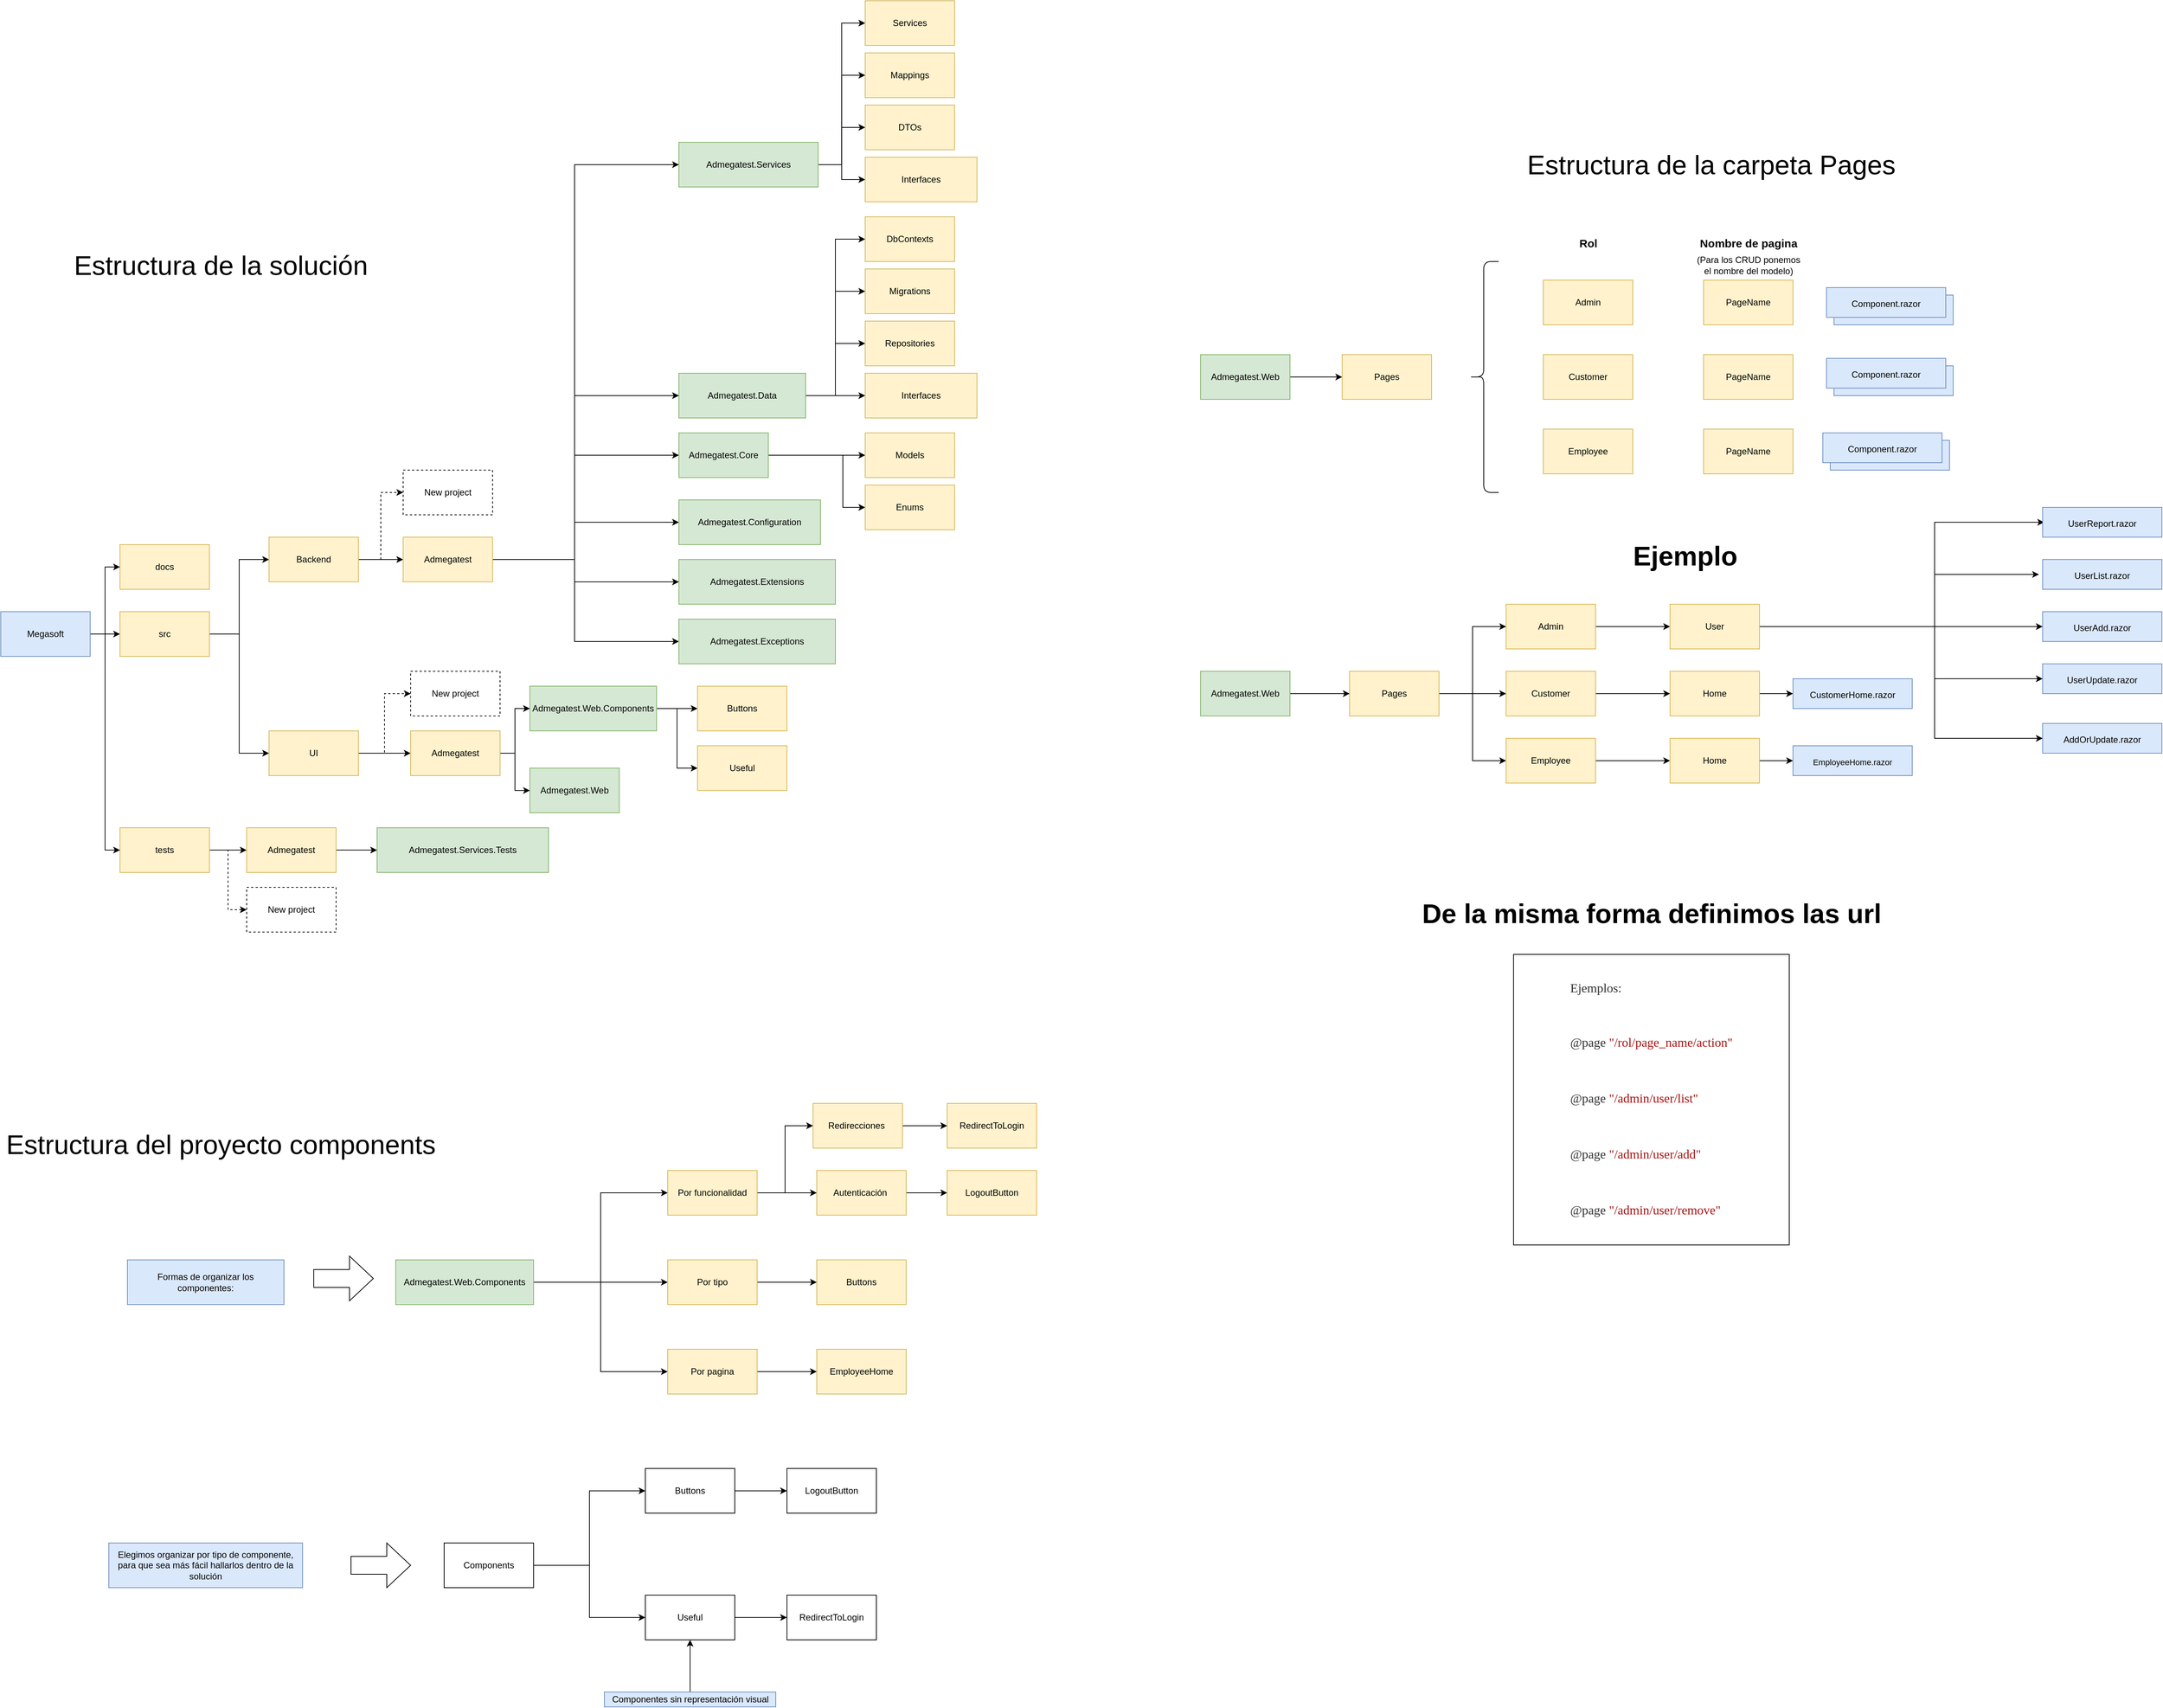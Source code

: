 <mxfile version="16.1.2" type="device"><diagram id="PDCmfziCpAZ-koUjeLh8" name="Page-1"><mxGraphModel dx="1422" dy="-935" grid="1" gridSize="10" guides="1" tooltips="1" connect="1" arrows="1" fold="1" page="1" pageScale="1" pageWidth="1600" pageHeight="900" math="0" shadow="0"><root><mxCell id="0"/><mxCell id="1" parent="0"/><mxCell id="GVsbk1AVh363MtO-elIE-6" value="" style="whiteSpace=wrap;html=1;fontSize=15;fillColor=#dae8fc;strokeColor=#6c8ebf;" vertex="1" parent="1"><mxGeometry x="3530" y="3075" width="160" height="40" as="geometry"/></mxCell><mxCell id="swfH_vW_m71U7Ki1Hbsm-206" style="edgeStyle=orthogonalEdgeStyle;rounded=0;orthogonalLoop=1;jettySize=auto;html=1;" parent="1" source="swfH_vW_m71U7Ki1Hbsm-158" target="swfH_vW_m71U7Ki1Hbsm-205" edge="1"><mxGeometry relative="1" as="geometry"/></mxCell><mxCell id="swfH_vW_m71U7Ki1Hbsm-219" style="edgeStyle=orthogonalEdgeStyle;rounded=0;orthogonalLoop=1;jettySize=auto;html=1;entryX=0;entryY=0.5;entryDx=0;entryDy=0;dashed=1;" parent="1" source="swfH_vW_m71U7Ki1Hbsm-158" target="swfH_vW_m71U7Ki1Hbsm-216" edge="1"><mxGeometry relative="1" as="geometry"/></mxCell><mxCell id="swfH_vW_m71U7Ki1Hbsm-158" value="UI" style="whiteSpace=wrap;html=1;fillColor=#fff2cc;strokeColor=#d6b656;" parent="1" vertex="1"><mxGeometry x="1430" y="3660" width="120" height="60" as="geometry"/></mxCell><mxCell id="swfH_vW_m71U7Ki1Hbsm-159" value="Admegatest.Extensions" style="whiteSpace=wrap;html=1;fillColor=#d5e8d4;strokeColor=#82b366;" parent="1" vertex="1"><mxGeometry x="1980" y="3430" width="210" height="60" as="geometry"/></mxCell><mxCell id="swfH_vW_m71U7Ki1Hbsm-210" style="edgeStyle=orthogonalEdgeStyle;rounded=0;orthogonalLoop=1;jettySize=auto;html=1;entryX=0;entryY=0.5;entryDx=0;entryDy=0;" parent="1" source="swfH_vW_m71U7Ki1Hbsm-161" target="swfH_vW_m71U7Ki1Hbsm-209" edge="1"><mxGeometry relative="1" as="geometry"/></mxCell><mxCell id="swfH_vW_m71U7Ki1Hbsm-220" style="edgeStyle=orthogonalEdgeStyle;rounded=0;orthogonalLoop=1;jettySize=auto;html=1;entryX=0;entryY=0.5;entryDx=0;entryDy=0;dashed=1;" parent="1" source="swfH_vW_m71U7Ki1Hbsm-161" target="swfH_vW_m71U7Ki1Hbsm-217" edge="1"><mxGeometry relative="1" as="geometry"/></mxCell><mxCell id="swfH_vW_m71U7Ki1Hbsm-161" value="tests" style="whiteSpace=wrap;html=1;fillColor=#fff2cc;strokeColor=#d6b656;" parent="1" vertex="1"><mxGeometry x="1230" y="3790" width="120" height="60" as="geometry"/></mxCell><mxCell id="swfH_vW_m71U7Ki1Hbsm-162" value="docs" style="whiteSpace=wrap;html=1;fillColor=#fff2cc;strokeColor=#d6b656;" parent="1" vertex="1"><mxGeometry x="1230" y="3410" width="120" height="60" as="geometry"/></mxCell><mxCell id="swfH_vW_m71U7Ki1Hbsm-163" style="edgeStyle=orthogonalEdgeStyle;rounded=0;orthogonalLoop=1;jettySize=auto;html=1;entryX=0;entryY=0.5;entryDx=0;entryDy=0;" parent="1" source="swfH_vW_m71U7Ki1Hbsm-165" target="swfH_vW_m71U7Ki1Hbsm-193" edge="1"><mxGeometry relative="1" as="geometry"/></mxCell><mxCell id="swfH_vW_m71U7Ki1Hbsm-164" style="edgeStyle=orthogonalEdgeStyle;rounded=0;orthogonalLoop=1;jettySize=auto;html=1;entryX=0;entryY=0.5;entryDx=0;entryDy=0;" parent="1" source="swfH_vW_m71U7Ki1Hbsm-165" target="swfH_vW_m71U7Ki1Hbsm-194" edge="1"><mxGeometry relative="1" as="geometry"><Array as="points"><mxPoint x="2200" y="3290"/><mxPoint x="2200" y="3360"/></Array></mxGeometry></mxCell><mxCell id="swfH_vW_m71U7Ki1Hbsm-165" value="Admegatest.Core" style="whiteSpace=wrap;html=1;fillColor=#d5e8d4;strokeColor=#82b366;" parent="1" vertex="1"><mxGeometry x="1980" y="3260" width="120" height="60" as="geometry"/></mxCell><mxCell id="swfH_vW_m71U7Ki1Hbsm-166" value="Admegatest.Services.Tests" style="whiteSpace=wrap;html=1;fillColor=#d5e8d4;strokeColor=#82b366;" parent="1" vertex="1"><mxGeometry x="1575" y="3790" width="230" height="60" as="geometry"/></mxCell><mxCell id="swfH_vW_m71U7Ki1Hbsm-167" value="Admegatest.Web" style="whiteSpace=wrap;html=1;labelBackgroundColor=none;fillColor=#d5e8d4;strokeColor=#82b366;" parent="1" vertex="1"><mxGeometry x="1780.0" y="3710" width="120" height="60" as="geometry"/></mxCell><mxCell id="swfH_vW_m71U7Ki1Hbsm-168" style="edgeStyle=orthogonalEdgeStyle;rounded=0;orthogonalLoop=1;jettySize=auto;html=1;entryX=0;entryY=0.5;entryDx=0;entryDy=0;" parent="1" source="swfH_vW_m71U7Ki1Hbsm-172" target="swfH_vW_m71U7Ki1Hbsm-174" edge="1"><mxGeometry relative="1" as="geometry"/></mxCell><mxCell id="swfH_vW_m71U7Ki1Hbsm-169" style="edgeStyle=orthogonalEdgeStyle;rounded=0;orthogonalLoop=1;jettySize=auto;html=1;entryX=0;entryY=0.5;entryDx=0;entryDy=0;" parent="1" source="swfH_vW_m71U7Ki1Hbsm-172" target="swfH_vW_m71U7Ki1Hbsm-191" edge="1"><mxGeometry relative="1" as="geometry"/></mxCell><mxCell id="swfH_vW_m71U7Ki1Hbsm-170" style="edgeStyle=orthogonalEdgeStyle;rounded=0;orthogonalLoop=1;jettySize=auto;html=1;entryX=0;entryY=0.5;entryDx=0;entryDy=0;" parent="1" source="swfH_vW_m71U7Ki1Hbsm-172" target="swfH_vW_m71U7Ki1Hbsm-192" edge="1"><mxGeometry relative="1" as="geometry"/></mxCell><mxCell id="swfH_vW_m71U7Ki1Hbsm-171" style="edgeStyle=orthogonalEdgeStyle;rounded=0;orthogonalLoop=1;jettySize=auto;html=1;entryX=0;entryY=0.5;entryDx=0;entryDy=0;" parent="1" source="swfH_vW_m71U7Ki1Hbsm-172" target="swfH_vW_m71U7Ki1Hbsm-173" edge="1"><mxGeometry relative="1" as="geometry"/></mxCell><mxCell id="swfH_vW_m71U7Ki1Hbsm-172" value="Admegatest.Services" style="whiteSpace=wrap;html=1;fillColor=#d5e8d4;strokeColor=#82b366;" parent="1" vertex="1"><mxGeometry x="1980" y="2870" width="186.87" height="60" as="geometry"/></mxCell><mxCell id="swfH_vW_m71U7Ki1Hbsm-173" value="Services" style="whiteSpace=wrap;html=1;labelBackgroundColor=none;fillColor=#fff2cc;strokeColor=#d6b656;" parent="1" vertex="1"><mxGeometry x="2230" y="2680" width="120" height="60" as="geometry"/></mxCell><mxCell id="swfH_vW_m71U7Ki1Hbsm-174" value="Interfaces" style="whiteSpace=wrap;html=1;labelBackgroundColor=none;fillColor=#fff2cc;strokeColor=#d6b656;" parent="1" vertex="1"><mxGeometry x="2230" y="2890" width="150" height="60" as="geometry"/></mxCell><mxCell id="swfH_vW_m71U7Ki1Hbsm-175" style="edgeStyle=orthogonalEdgeStyle;rounded=0;orthogonalLoop=1;jettySize=auto;html=1;entryX=0;entryY=0.5;entryDx=0;entryDy=0;" parent="1" source="swfH_vW_m71U7Ki1Hbsm-179" target="swfH_vW_m71U7Ki1Hbsm-189" edge="1"><mxGeometry relative="1" as="geometry"/></mxCell><mxCell id="swfH_vW_m71U7Ki1Hbsm-176" style="edgeStyle=orthogonalEdgeStyle;rounded=0;orthogonalLoop=1;jettySize=auto;html=1;exitX=1;exitY=0.5;exitDx=0;exitDy=0;" parent="1" source="swfH_vW_m71U7Ki1Hbsm-179" target="swfH_vW_m71U7Ki1Hbsm-181" edge="1"><mxGeometry relative="1" as="geometry"/></mxCell><mxCell id="swfH_vW_m71U7Ki1Hbsm-177" style="edgeStyle=orthogonalEdgeStyle;rounded=0;orthogonalLoop=1;jettySize=auto;html=1;entryX=0;entryY=0.5;entryDx=0;entryDy=0;" parent="1" source="swfH_vW_m71U7Ki1Hbsm-179" target="swfH_vW_m71U7Ki1Hbsm-180" edge="1"><mxGeometry relative="1" as="geometry"><Array as="points"><mxPoint x="2190" y="3210"/><mxPoint x="2190" y="3140"/></Array></mxGeometry></mxCell><mxCell id="swfH_vW_m71U7Ki1Hbsm-178" style="edgeStyle=orthogonalEdgeStyle;rounded=0;orthogonalLoop=1;jettySize=auto;html=1;entryX=0;entryY=0.5;entryDx=0;entryDy=0;" parent="1" source="swfH_vW_m71U7Ki1Hbsm-179" target="swfH_vW_m71U7Ki1Hbsm-190" edge="1"><mxGeometry relative="1" as="geometry"/></mxCell><mxCell id="swfH_vW_m71U7Ki1Hbsm-179" value="Admegatest.Data" style="whiteSpace=wrap;html=1;fillColor=#d5e8d4;strokeColor=#82b366;" parent="1" vertex="1"><mxGeometry x="1980" y="3180" width="170" height="60" as="geometry"/></mxCell><mxCell id="swfH_vW_m71U7Ki1Hbsm-180" value="Repositories" style="whiteSpace=wrap;html=1;labelBackgroundColor=none;fillColor=#fff2cc;strokeColor=#d6b656;" parent="1" vertex="1"><mxGeometry x="2230" y="3110" width="120" height="60" as="geometry"/></mxCell><mxCell id="swfH_vW_m71U7Ki1Hbsm-181" value="Interfaces" style="whiteSpace=wrap;html=1;labelBackgroundColor=none;fillColor=#fff2cc;strokeColor=#d6b656;" parent="1" vertex="1"><mxGeometry x="2230" y="3180" width="150" height="60" as="geometry"/></mxCell><mxCell id="swfH_vW_m71U7Ki1Hbsm-182" style="edgeStyle=orthogonalEdgeStyle;rounded=0;orthogonalLoop=1;jettySize=auto;html=1;" parent="1" source="swfH_vW_m71U7Ki1Hbsm-185" target="swfH_vW_m71U7Ki1Hbsm-188" edge="1"><mxGeometry relative="1" as="geometry"/></mxCell><mxCell id="swfH_vW_m71U7Ki1Hbsm-183" style="edgeStyle=orthogonalEdgeStyle;rounded=0;orthogonalLoop=1;jettySize=auto;html=1;entryX=0;entryY=0.5;entryDx=0;entryDy=0;" parent="1" source="swfH_vW_m71U7Ki1Hbsm-185" target="swfH_vW_m71U7Ki1Hbsm-162" edge="1"><mxGeometry relative="1" as="geometry"/></mxCell><mxCell id="swfH_vW_m71U7Ki1Hbsm-184" style="edgeStyle=orthogonalEdgeStyle;rounded=0;orthogonalLoop=1;jettySize=auto;html=1;entryX=0;entryY=0.5;entryDx=0;entryDy=0;" parent="1" source="swfH_vW_m71U7Ki1Hbsm-185" target="swfH_vW_m71U7Ki1Hbsm-161" edge="1"><mxGeometry relative="1" as="geometry"/></mxCell><mxCell id="swfH_vW_m71U7Ki1Hbsm-185" value="Megasoft" style="whiteSpace=wrap;html=1;labelBackgroundColor=none;fillColor=#dae8fc;strokeColor=#6c8ebf;" parent="1" vertex="1"><mxGeometry x="1070" y="3500" width="120" height="60" as="geometry"/></mxCell><mxCell id="swfH_vW_m71U7Ki1Hbsm-186" style="edgeStyle=orthogonalEdgeStyle;rounded=0;orthogonalLoop=1;jettySize=auto;html=1;entryX=0;entryY=0.5;entryDx=0;entryDy=0;" parent="1" source="swfH_vW_m71U7Ki1Hbsm-188" target="swfH_vW_m71U7Ki1Hbsm-158" edge="1"><mxGeometry relative="1" as="geometry"/></mxCell><mxCell id="swfH_vW_m71U7Ki1Hbsm-187" style="edgeStyle=orthogonalEdgeStyle;rounded=0;orthogonalLoop=1;jettySize=auto;html=1;entryX=0;entryY=0.5;entryDx=0;entryDy=0;" parent="1" source="swfH_vW_m71U7Ki1Hbsm-188" target="swfH_vW_m71U7Ki1Hbsm-202" edge="1"><mxGeometry relative="1" as="geometry"/></mxCell><mxCell id="swfH_vW_m71U7Ki1Hbsm-188" value="src" style="whiteSpace=wrap;html=1;fillColor=#fff2cc;strokeColor=#d6b656;" parent="1" vertex="1"><mxGeometry x="1230" y="3500" width="120" height="60" as="geometry"/></mxCell><mxCell id="swfH_vW_m71U7Ki1Hbsm-189" value="Migrations" style="whiteSpace=wrap;html=1;fillColor=#fff2cc;strokeColor=#d6b656;" parent="1" vertex="1"><mxGeometry x="2230" y="3040" width="120" height="60" as="geometry"/></mxCell><mxCell id="swfH_vW_m71U7Ki1Hbsm-190" value="DbContexts" style="whiteSpace=wrap;html=1;fillColor=#fff2cc;strokeColor=#d6b656;" parent="1" vertex="1"><mxGeometry x="2230" y="2970" width="120" height="60" as="geometry"/></mxCell><mxCell id="swfH_vW_m71U7Ki1Hbsm-191" value="&lt;span&gt;DTOs&lt;/span&gt;" style="whiteSpace=wrap;html=1;fillColor=#fff2cc;strokeColor=#d6b656;" parent="1" vertex="1"><mxGeometry x="2230" y="2820" width="120" height="60" as="geometry"/></mxCell><mxCell id="swfH_vW_m71U7Ki1Hbsm-192" value="&lt;span&gt;Mappings&lt;/span&gt;" style="whiteSpace=wrap;html=1;fillColor=#fff2cc;strokeColor=#d6b656;" parent="1" vertex="1"><mxGeometry x="2230" y="2750" width="120" height="60" as="geometry"/></mxCell><mxCell id="swfH_vW_m71U7Ki1Hbsm-193" value="&lt;span&gt;Models&lt;/span&gt;" style="whiteSpace=wrap;html=1;fillColor=#fff2cc;strokeColor=#d6b656;" parent="1" vertex="1"><mxGeometry x="2230" y="3260" width="120" height="60" as="geometry"/></mxCell><mxCell id="swfH_vW_m71U7Ki1Hbsm-194" value="&lt;span&gt;Enums&lt;/span&gt;" style="whiteSpace=wrap;html=1;fillColor=#fff2cc;strokeColor=#d6b656;" parent="1" vertex="1"><mxGeometry x="2230" y="3330" width="120" height="60" as="geometry"/></mxCell><mxCell id="30ZU7mrTV6rlCsiJZDhu-33" style="edgeStyle=orthogonalEdgeStyle;rounded=0;orthogonalLoop=1;jettySize=auto;html=1;entryX=0;entryY=0.5;entryDx=0;entryDy=0;fontSize=36;" parent="1" source="swfH_vW_m71U7Ki1Hbsm-195" target="30ZU7mrTV6rlCsiJZDhu-32" edge="1"><mxGeometry relative="1" as="geometry"/></mxCell><mxCell id="30ZU7mrTV6rlCsiJZDhu-35" style="edgeStyle=orthogonalEdgeStyle;rounded=0;orthogonalLoop=1;jettySize=auto;html=1;entryX=0;entryY=0.5;entryDx=0;entryDy=0;fontSize=36;" parent="1" source="swfH_vW_m71U7Ki1Hbsm-195" target="30ZU7mrTV6rlCsiJZDhu-34" edge="1"><mxGeometry relative="1" as="geometry"/></mxCell><mxCell id="swfH_vW_m71U7Ki1Hbsm-195" value="Admegatest.Web.Components" style="whiteSpace=wrap;html=1;labelBackgroundColor=none;fillColor=#d5e8d4;strokeColor=#82b366;" parent="1" vertex="1"><mxGeometry x="1780" y="3600" width="170" height="60" as="geometry"/></mxCell><mxCell id="swfH_vW_m71U7Ki1Hbsm-196" style="edgeStyle=orthogonalEdgeStyle;rounded=0;orthogonalLoop=1;jettySize=auto;html=1;entryX=0;entryY=0.5;entryDx=0;entryDy=0;" parent="1" target="swfH_vW_m71U7Ki1Hbsm-165" edge="1"><mxGeometry relative="1" as="geometry"><mxPoint x="1730" y="3430" as="sourcePoint"/><Array as="points"><mxPoint x="1840" y="3430"/><mxPoint x="1840" y="3290"/></Array></mxGeometry></mxCell><mxCell id="swfH_vW_m71U7Ki1Hbsm-197" style="edgeStyle=orthogonalEdgeStyle;rounded=0;orthogonalLoop=1;jettySize=auto;html=1;entryX=0;entryY=0.5;entryDx=0;entryDy=0;" parent="1" target="swfH_vW_m71U7Ki1Hbsm-203" edge="1"><mxGeometry relative="1" as="geometry"><mxPoint x="1730" y="3430" as="sourcePoint"/><Array as="points"><mxPoint x="1840" y="3430"/><mxPoint x="1840" y="3380"/></Array></mxGeometry></mxCell><mxCell id="swfH_vW_m71U7Ki1Hbsm-198" style="edgeStyle=orthogonalEdgeStyle;rounded=0;orthogonalLoop=1;jettySize=auto;html=1;entryX=0;entryY=0.5;entryDx=0;entryDy=0;" parent="1" target="swfH_vW_m71U7Ki1Hbsm-159" edge="1"><mxGeometry relative="1" as="geometry"><mxPoint x="1740" y="3430" as="sourcePoint"/><Array as="points"><mxPoint x="1840" y="3430"/><mxPoint x="1840" y="3460"/></Array></mxGeometry></mxCell><mxCell id="swfH_vW_m71U7Ki1Hbsm-199" style="edgeStyle=orthogonalEdgeStyle;rounded=0;orthogonalLoop=1;jettySize=auto;html=1;entryX=0;entryY=0.5;entryDx=0;entryDy=0;" parent="1" target="swfH_vW_m71U7Ki1Hbsm-179" edge="1"><mxGeometry relative="1" as="geometry"><mxPoint x="1770" y="3430" as="sourcePoint"/><Array as="points"><mxPoint x="1840" y="3430"/><mxPoint x="1840" y="3210"/></Array></mxGeometry></mxCell><mxCell id="swfH_vW_m71U7Ki1Hbsm-200" style="edgeStyle=orthogonalEdgeStyle;rounded=0;orthogonalLoop=1;jettySize=auto;html=1;entryX=0;entryY=0.5;entryDx=0;entryDy=0;" parent="1" target="swfH_vW_m71U7Ki1Hbsm-204" edge="1"><mxGeometry relative="1" as="geometry"><mxPoint x="1770" y="3430" as="sourcePoint"/><Array as="points"><mxPoint x="1840" y="3430"/><mxPoint x="1840" y="3540"/></Array></mxGeometry></mxCell><mxCell id="swfH_vW_m71U7Ki1Hbsm-201" style="edgeStyle=orthogonalEdgeStyle;rounded=0;orthogonalLoop=1;jettySize=auto;html=1;entryX=0;entryY=0.5;entryDx=0;entryDy=0;" parent="1" target="swfH_vW_m71U7Ki1Hbsm-172" edge="1"><mxGeometry relative="1" as="geometry"><Array as="points"><mxPoint x="1840" y="3430"/><mxPoint x="1840" y="2900"/></Array><mxPoint x="1750" y="3430" as="sourcePoint"/></mxGeometry></mxCell><mxCell id="swfH_vW_m71U7Ki1Hbsm-214" style="edgeStyle=orthogonalEdgeStyle;rounded=0;orthogonalLoop=1;jettySize=auto;html=1;entryX=0;entryY=0.5;entryDx=0;entryDy=0;" parent="1" source="swfH_vW_m71U7Ki1Hbsm-202" target="swfH_vW_m71U7Ki1Hbsm-213" edge="1"><mxGeometry relative="1" as="geometry"/></mxCell><mxCell id="swfH_vW_m71U7Ki1Hbsm-218" style="edgeStyle=orthogonalEdgeStyle;rounded=0;orthogonalLoop=1;jettySize=auto;html=1;entryX=0;entryY=0.5;entryDx=0;entryDy=0;dashed=1;" parent="1" source="swfH_vW_m71U7Ki1Hbsm-202" target="swfH_vW_m71U7Ki1Hbsm-215" edge="1"><mxGeometry relative="1" as="geometry"/></mxCell><mxCell id="swfH_vW_m71U7Ki1Hbsm-202" value="Backend" style="whiteSpace=wrap;html=1;labelBackgroundColor=none;fillColor=#fff2cc;strokeColor=#d6b656;" parent="1" vertex="1"><mxGeometry x="1430" y="3400" width="120" height="60" as="geometry"/></mxCell><mxCell id="swfH_vW_m71U7Ki1Hbsm-203" value="Admegatest.Configuration" style="whiteSpace=wrap;html=1;fillColor=#d5e8d4;strokeColor=#82b366;" parent="1" vertex="1"><mxGeometry x="1980" y="3350" width="190" height="60" as="geometry"/></mxCell><mxCell id="swfH_vW_m71U7Ki1Hbsm-204" value="Admegatest.Exceptions" style="whiteSpace=wrap;html=1;fillColor=#d5e8d4;strokeColor=#82b366;" parent="1" vertex="1"><mxGeometry x="1980" y="3510" width="210" height="60" as="geometry"/></mxCell><mxCell id="swfH_vW_m71U7Ki1Hbsm-207" style="edgeStyle=orthogonalEdgeStyle;rounded=0;orthogonalLoop=1;jettySize=auto;html=1;entryX=0;entryY=0.5;entryDx=0;entryDy=0;" parent="1" source="swfH_vW_m71U7Ki1Hbsm-205" target="swfH_vW_m71U7Ki1Hbsm-195" edge="1"><mxGeometry relative="1" as="geometry"/></mxCell><mxCell id="swfH_vW_m71U7Ki1Hbsm-208" style="edgeStyle=orthogonalEdgeStyle;rounded=0;orthogonalLoop=1;jettySize=auto;html=1;entryX=0;entryY=0.5;entryDx=0;entryDy=0;" parent="1" source="swfH_vW_m71U7Ki1Hbsm-205" target="swfH_vW_m71U7Ki1Hbsm-167" edge="1"><mxGeometry relative="1" as="geometry"/></mxCell><mxCell id="swfH_vW_m71U7Ki1Hbsm-205" value="Admegatest" style="whiteSpace=wrap;html=1;fillColor=#fff2cc;strokeColor=#d6b656;" parent="1" vertex="1"><mxGeometry x="1620" y="3660" width="120" height="60" as="geometry"/></mxCell><mxCell id="swfH_vW_m71U7Ki1Hbsm-211" style="edgeStyle=orthogonalEdgeStyle;rounded=0;orthogonalLoop=1;jettySize=auto;html=1;entryX=0;entryY=0.5;entryDx=0;entryDy=0;" parent="1" source="swfH_vW_m71U7Ki1Hbsm-209" target="swfH_vW_m71U7Ki1Hbsm-166" edge="1"><mxGeometry relative="1" as="geometry"/></mxCell><mxCell id="swfH_vW_m71U7Ki1Hbsm-209" value="Admegatest" style="whiteSpace=wrap;html=1;fillColor=#fff2cc;strokeColor=#d6b656;" parent="1" vertex="1"><mxGeometry x="1400" y="3790" width="120" height="60" as="geometry"/></mxCell><mxCell id="swfH_vW_m71U7Ki1Hbsm-213" value="Admegatest" style="whiteSpace=wrap;html=1;fillColor=#fff2cc;strokeColor=#d6b656;" parent="1" vertex="1"><mxGeometry x="1610" y="3400" width="120" height="60" as="geometry"/></mxCell><mxCell id="swfH_vW_m71U7Ki1Hbsm-215" value="New project" style="whiteSpace=wrap;html=1;dashed=1;" parent="1" vertex="1"><mxGeometry x="1610" y="3310" width="120" height="60" as="geometry"/></mxCell><mxCell id="swfH_vW_m71U7Ki1Hbsm-216" value="New project" style="whiteSpace=wrap;html=1;dashed=1;" parent="1" vertex="1"><mxGeometry x="1620" y="3580" width="120" height="60" as="geometry"/></mxCell><mxCell id="swfH_vW_m71U7Ki1Hbsm-217" value="New project" style="whiteSpace=wrap;html=1;dashed=1;" parent="1" vertex="1"><mxGeometry x="1400" y="3870" width="120" height="60" as="geometry"/></mxCell><mxCell id="30ZU7mrTV6rlCsiJZDhu-24" style="edgeStyle=orthogonalEdgeStyle;rounded=0;orthogonalLoop=1;jettySize=auto;html=1;entryX=0;entryY=0.5;entryDx=0;entryDy=0;" parent="1" source="30ZU7mrTV6rlCsiJZDhu-7" target="30ZU7mrTV6rlCsiJZDhu-8" edge="1"><mxGeometry relative="1" as="geometry"/></mxCell><mxCell id="30ZU7mrTV6rlCsiJZDhu-26" style="edgeStyle=orthogonalEdgeStyle;rounded=0;orthogonalLoop=1;jettySize=auto;html=1;entryX=0;entryY=0.5;entryDx=0;entryDy=0;" parent="1" source="30ZU7mrTV6rlCsiJZDhu-7" target="30ZU7mrTV6rlCsiJZDhu-9" edge="1"><mxGeometry relative="1" as="geometry"/></mxCell><mxCell id="30ZU7mrTV6rlCsiJZDhu-30" style="edgeStyle=orthogonalEdgeStyle;rounded=0;orthogonalLoop=1;jettySize=auto;html=1;fontSize=36;" parent="1" source="30ZU7mrTV6rlCsiJZDhu-7" target="30ZU7mrTV6rlCsiJZDhu-13" edge="1"><mxGeometry relative="1" as="geometry"><Array as="points"><mxPoint x="1875" y="4400"/><mxPoint x="1875" y="4520"/></Array></mxGeometry></mxCell><mxCell id="30ZU7mrTV6rlCsiJZDhu-7" value="Admegatest.Web.Components" style="whiteSpace=wrap;html=1;fillColor=#d5e8d4;strokeColor=#82b366;" parent="1" vertex="1"><mxGeometry x="1600" y="4370" width="185" height="60" as="geometry"/></mxCell><mxCell id="30ZU7mrTV6rlCsiJZDhu-45" style="edgeStyle=orthogonalEdgeStyle;rounded=0;orthogonalLoop=1;jettySize=auto;html=1;entryX=0;entryY=0.5;entryDx=0;entryDy=0;fontSize=12;" parent="1" source="30ZU7mrTV6rlCsiJZDhu-8" target="30ZU7mrTV6rlCsiJZDhu-44" edge="1"><mxGeometry relative="1" as="geometry"/></mxCell><mxCell id="30ZU7mrTV6rlCsiJZDhu-48" style="edgeStyle=orthogonalEdgeStyle;rounded=0;orthogonalLoop=1;jettySize=auto;html=1;entryX=0;entryY=0.5;entryDx=0;entryDy=0;fontSize=12;" parent="1" source="30ZU7mrTV6rlCsiJZDhu-8" target="30ZU7mrTV6rlCsiJZDhu-47" edge="1"><mxGeometry relative="1" as="geometry"/></mxCell><mxCell id="30ZU7mrTV6rlCsiJZDhu-8" value="Por funcionalidad" style="whiteSpace=wrap;html=1;fillColor=#fff2cc;strokeColor=#d6b656;" parent="1" vertex="1"><mxGeometry x="1965" y="4250" width="120" height="60" as="geometry"/></mxCell><mxCell id="30ZU7mrTV6rlCsiJZDhu-29" style="edgeStyle=orthogonalEdgeStyle;rounded=0;orthogonalLoop=1;jettySize=auto;html=1;entryX=0;entryY=0.5;entryDx=0;entryDy=0;fontSize=36;" parent="1" source="30ZU7mrTV6rlCsiJZDhu-9" target="30ZU7mrTV6rlCsiJZDhu-16" edge="1"><mxGeometry relative="1" as="geometry"/></mxCell><mxCell id="30ZU7mrTV6rlCsiJZDhu-9" value="Por tipo" style="whiteSpace=wrap;html=1;fillColor=#fff2cc;strokeColor=#d6b656;" parent="1" vertex="1"><mxGeometry x="1965" y="4370" width="120" height="60" as="geometry"/></mxCell><mxCell id="30ZU7mrTV6rlCsiJZDhu-10" value="RedirectToLogin" style="whiteSpace=wrap;html=1;fillColor=#fff2cc;strokeColor=#d6b656;" parent="1" vertex="1"><mxGeometry x="2340" y="4160" width="120" height="60" as="geometry"/></mxCell><mxCell id="30ZU7mrTV6rlCsiJZDhu-31" style="edgeStyle=orthogonalEdgeStyle;rounded=0;orthogonalLoop=1;jettySize=auto;html=1;fontSize=36;" parent="1" source="30ZU7mrTV6rlCsiJZDhu-13" target="30ZU7mrTV6rlCsiJZDhu-17" edge="1"><mxGeometry relative="1" as="geometry"/></mxCell><mxCell id="30ZU7mrTV6rlCsiJZDhu-13" value="Por pagina" style="whiteSpace=wrap;html=1;fillColor=#fff2cc;strokeColor=#d6b656;" parent="1" vertex="1"><mxGeometry x="1965" y="4490" width="120" height="60" as="geometry"/></mxCell><mxCell id="30ZU7mrTV6rlCsiJZDhu-15" value="LogoutButton" style="whiteSpace=wrap;html=1;" parent="1" vertex="1"><mxGeometry x="2125" y="4650" width="120" height="60" as="geometry"/></mxCell><mxCell id="30ZU7mrTV6rlCsiJZDhu-16" value="Buttons" style="whiteSpace=wrap;html=1;fillColor=#fff2cc;strokeColor=#d6b656;" parent="1" vertex="1"><mxGeometry x="2165" y="4370" width="120" height="60" as="geometry"/></mxCell><mxCell id="30ZU7mrTV6rlCsiJZDhu-17" value="EmployeeHome" style="whiteSpace=wrap;html=1;fillColor=#fff2cc;strokeColor=#d6b656;" parent="1" vertex="1"><mxGeometry x="2165" y="4490" width="120" height="60" as="geometry"/></mxCell><mxCell id="30ZU7mrTV6rlCsiJZDhu-21" style="edgeStyle=orthogonalEdgeStyle;rounded=0;orthogonalLoop=1;jettySize=auto;html=1;entryX=0;entryY=0.5;entryDx=0;entryDy=0;" parent="1" source="30ZU7mrTV6rlCsiJZDhu-19" target="30ZU7mrTV6rlCsiJZDhu-20" edge="1"><mxGeometry relative="1" as="geometry"/></mxCell><mxCell id="30ZU7mrTV6rlCsiJZDhu-37" style="edgeStyle=orthogonalEdgeStyle;rounded=0;orthogonalLoop=1;jettySize=auto;html=1;entryX=0;entryY=0.5;entryDx=0;entryDy=0;fontSize=36;" parent="1" source="30ZU7mrTV6rlCsiJZDhu-19" target="30ZU7mrTV6rlCsiJZDhu-36" edge="1"><mxGeometry relative="1" as="geometry"/></mxCell><mxCell id="30ZU7mrTV6rlCsiJZDhu-19" value="Components" style="whiteSpace=wrap;html=1;" parent="1" vertex="1"><mxGeometry x="1665" y="4750" width="120" height="60" as="geometry"/></mxCell><mxCell id="30ZU7mrTV6rlCsiJZDhu-22" style="edgeStyle=orthogonalEdgeStyle;rounded=0;orthogonalLoop=1;jettySize=auto;html=1;entryX=0;entryY=0.5;entryDx=0;entryDy=0;" parent="1" source="30ZU7mrTV6rlCsiJZDhu-20" target="30ZU7mrTV6rlCsiJZDhu-15" edge="1"><mxGeometry relative="1" as="geometry"/></mxCell><mxCell id="30ZU7mrTV6rlCsiJZDhu-20" value="Buttons" style="whiteSpace=wrap;html=1;" parent="1" vertex="1"><mxGeometry x="1935" y="4650" width="120" height="60" as="geometry"/></mxCell><mxCell id="30ZU7mrTV6rlCsiJZDhu-23" value="RedirectToLogin" style="whiteSpace=wrap;html=1;" parent="1" vertex="1"><mxGeometry x="2125" y="4820" width="120" height="60" as="geometry"/></mxCell><mxCell id="30ZU7mrTV6rlCsiJZDhu-27" value="Estructura de la solución" style="text;html=1;align=center;verticalAlign=middle;resizable=0;points=[];autosize=1;strokeColor=none;fillColor=none;fontSize=36;" parent="1" vertex="1"><mxGeometry x="1160" y="3010" width="410" height="50" as="geometry"/></mxCell><mxCell id="30ZU7mrTV6rlCsiJZDhu-28" value="Estructura del proyecto components" style="text;html=1;align=center;verticalAlign=middle;resizable=0;points=[];autosize=1;strokeColor=none;fillColor=none;fontSize=36;" parent="1" vertex="1"><mxGeometry x="1070" y="4190" width="590" height="50" as="geometry"/></mxCell><mxCell id="30ZU7mrTV6rlCsiJZDhu-32" value="Buttons" style="whiteSpace=wrap;html=1;fillColor=#fff2cc;strokeColor=#d6b656;" parent="1" vertex="1"><mxGeometry x="2005.0" y="3600" width="120" height="60" as="geometry"/></mxCell><mxCell id="30ZU7mrTV6rlCsiJZDhu-34" value="Useful" style="whiteSpace=wrap;html=1;fillColor=#fff2cc;strokeColor=#d6b656;" parent="1" vertex="1"><mxGeometry x="2005.0" y="3680" width="120" height="60" as="geometry"/></mxCell><mxCell id="30ZU7mrTV6rlCsiJZDhu-38" style="edgeStyle=orthogonalEdgeStyle;rounded=0;orthogonalLoop=1;jettySize=auto;html=1;entryX=0;entryY=0.5;entryDx=0;entryDy=0;fontSize=36;" parent="1" source="30ZU7mrTV6rlCsiJZDhu-36" target="30ZU7mrTV6rlCsiJZDhu-23" edge="1"><mxGeometry relative="1" as="geometry"/></mxCell><mxCell id="30ZU7mrTV6rlCsiJZDhu-36" value="Useful" style="whiteSpace=wrap;html=1;" parent="1" vertex="1"><mxGeometry x="1935" y="4820" width="120" height="60" as="geometry"/></mxCell><mxCell id="30ZU7mrTV6rlCsiJZDhu-41" value="" style="shape=singleArrow;whiteSpace=wrap;html=1;arrowWidth=0.4;arrowSize=0.4;fontSize=12;" parent="1" vertex="1"><mxGeometry x="1540" y="4750" width="80" height="60" as="geometry"/></mxCell><mxCell id="30ZU7mrTV6rlCsiJZDhu-43" style="edgeStyle=orthogonalEdgeStyle;rounded=0;orthogonalLoop=1;jettySize=auto;html=1;fontSize=12;" parent="1" source="30ZU7mrTV6rlCsiJZDhu-42" target="30ZU7mrTV6rlCsiJZDhu-36" edge="1"><mxGeometry relative="1" as="geometry"/></mxCell><mxCell id="30ZU7mrTV6rlCsiJZDhu-42" value="Componentes sin representación visual" style="text;html=1;align=center;verticalAlign=middle;resizable=0;points=[];autosize=1;strokeColor=#6c8ebf;fillColor=#dae8fc;fontSize=12;" parent="1" vertex="1"><mxGeometry x="1880" y="4950" width="230" height="20" as="geometry"/></mxCell><mxCell id="30ZU7mrTV6rlCsiJZDhu-46" style="edgeStyle=orthogonalEdgeStyle;rounded=0;orthogonalLoop=1;jettySize=auto;html=1;fontSize=12;" parent="1" source="30ZU7mrTV6rlCsiJZDhu-44" target="30ZU7mrTV6rlCsiJZDhu-10" edge="1"><mxGeometry relative="1" as="geometry"/></mxCell><mxCell id="30ZU7mrTV6rlCsiJZDhu-44" value="Redirecciones&amp;nbsp;" style="whiteSpace=wrap;html=1;fontSize=12;fillColor=#fff2cc;strokeColor=#d6b656;" parent="1" vertex="1"><mxGeometry x="2160" y="4160" width="120" height="60" as="geometry"/></mxCell><mxCell id="30ZU7mrTV6rlCsiJZDhu-50" style="edgeStyle=orthogonalEdgeStyle;rounded=0;orthogonalLoop=1;jettySize=auto;html=1;entryX=0;entryY=0.5;entryDx=0;entryDy=0;fontSize=12;" parent="1" source="30ZU7mrTV6rlCsiJZDhu-47" target="30ZU7mrTV6rlCsiJZDhu-49" edge="1"><mxGeometry relative="1" as="geometry"/></mxCell><mxCell id="30ZU7mrTV6rlCsiJZDhu-47" value="Autenticación&amp;nbsp;" style="whiteSpace=wrap;html=1;fontSize=12;fillColor=#fff2cc;strokeColor=#d6b656;" parent="1" vertex="1"><mxGeometry x="2165" y="4250" width="120" height="60" as="geometry"/></mxCell><mxCell id="30ZU7mrTV6rlCsiJZDhu-49" value="LogoutButton" style="whiteSpace=wrap;html=1;fontSize=12;fillColor=#fff2cc;strokeColor=#d6b656;" parent="1" vertex="1"><mxGeometry x="2340" y="4250" width="120" height="60" as="geometry"/></mxCell><mxCell id="bSYD6NXMkzbGv430xJIl-2" value="" style="shape=singleArrow;whiteSpace=wrap;html=1;arrowWidth=0.4;arrowSize=0.4;fontSize=12;" parent="1" vertex="1"><mxGeometry x="1490" y="4365" width="80" height="60" as="geometry"/></mxCell><mxCell id="bSYD6NXMkzbGv430xJIl-3" value="Formas de organizar los componentes:" style="whiteSpace=wrap;html=1;fillColor=#dae8fc;strokeColor=#6c8ebf;" parent="1" vertex="1"><mxGeometry x="1240" y="4370" width="210" height="60" as="geometry"/></mxCell><mxCell id="bSYD6NXMkzbGv430xJIl-5" value="Elegimos organizar por tipo de componente,&lt;br&gt;para que sea más fácil hallarlos dentro de la solución" style="whiteSpace=wrap;html=1;fillColor=#dae8fc;strokeColor=#6c8ebf;" parent="1" vertex="1"><mxGeometry x="1215" y="4750" width="260" height="60" as="geometry"/></mxCell><mxCell id="4Zlw2hUO1Mgm-64rs-y5-1" value="Estructura de la carpeta Pages" style="text;html=1;align=center;verticalAlign=middle;resizable=0;points=[];autosize=1;strokeColor=none;fillColor=none;fontSize=36;" parent="1" vertex="1"><mxGeometry x="3110" y="2875" width="510" height="50" as="geometry"/></mxCell><mxCell id="4Zlw2hUO1Mgm-64rs-y5-2" value="Admin" style="rounded=0;whiteSpace=wrap;html=1;fillColor=#fff2cc;strokeColor=#d6b656;" parent="1" vertex="1"><mxGeometry x="3140" y="3055" width="120" height="60" as="geometry"/></mxCell><mxCell id="4Zlw2hUO1Mgm-64rs-y5-3" value="Customer" style="rounded=0;whiteSpace=wrap;html=1;fillColor=#fff2cc;strokeColor=#d6b656;" parent="1" vertex="1"><mxGeometry x="3140" y="3155" width="120" height="60" as="geometry"/></mxCell><mxCell id="4Zlw2hUO1Mgm-64rs-y5-4" value="Employee" style="rounded=0;whiteSpace=wrap;html=1;fillColor=#fff2cc;strokeColor=#d6b656;" parent="1" vertex="1"><mxGeometry x="3140" y="3255" width="120" height="60" as="geometry"/></mxCell><mxCell id="4Zlw2hUO1Mgm-64rs-y5-5" value="PageName" style="rounded=0;whiteSpace=wrap;html=1;fillColor=#fff2cc;strokeColor=#d6b656;" parent="1" vertex="1"><mxGeometry x="3355" y="3055" width="120" height="60" as="geometry"/></mxCell><mxCell id="4Zlw2hUO1Mgm-64rs-y5-6" value="PageName" style="rounded=0;whiteSpace=wrap;html=1;fillColor=#fff2cc;strokeColor=#d6b656;" parent="1" vertex="1"><mxGeometry x="3355" y="3155" width="120" height="60" as="geometry"/></mxCell><mxCell id="4Zlw2hUO1Mgm-64rs-y5-7" value="PageName" style="rounded=0;whiteSpace=wrap;html=1;fillColor=#fff2cc;strokeColor=#d6b656;" parent="1" vertex="1"><mxGeometry x="3355" y="3255" width="120" height="60" as="geometry"/></mxCell><mxCell id="4Zlw2hUO1Mgm-64rs-y5-8" value="Pages" style="rounded=0;whiteSpace=wrap;html=1;fillColor=#fff2cc;strokeColor=#d6b656;" parent="1" vertex="1"><mxGeometry x="2870" y="3155" width="120" height="60" as="geometry"/></mxCell><mxCell id="4Zlw2hUO1Mgm-64rs-y5-9" value="" style="shape=curlyBracket;whiteSpace=wrap;html=1;rounded=1;" parent="1" vertex="1"><mxGeometry x="3040" y="3030" width="40" height="310" as="geometry"/></mxCell><mxCell id="4Zlw2hUO1Mgm-64rs-y5-14" style="edgeStyle=orthogonalEdgeStyle;rounded=0;orthogonalLoop=1;jettySize=auto;html=1;entryX=0;entryY=0.5;entryDx=0;entryDy=0;" parent="1" source="4Zlw2hUO1Mgm-64rs-y5-13" target="4Zlw2hUO1Mgm-64rs-y5-8" edge="1"><mxGeometry relative="1" as="geometry"/></mxCell><mxCell id="4Zlw2hUO1Mgm-64rs-y5-13" value="Admegatest.Web" style="whiteSpace=wrap;html=1;labelBackgroundColor=none;fillColor=#d5e8d4;strokeColor=#82b366;" parent="1" vertex="1"><mxGeometry x="2680" y="3155" width="120" height="60" as="geometry"/></mxCell><mxCell id="4Zlw2hUO1Mgm-64rs-y5-15" value="Rol" style="text;html=1;align=center;verticalAlign=middle;resizable=0;points=[];autosize=1;strokeColor=none;fillColor=none;fontStyle=1;fontSize=15;" parent="1" vertex="1"><mxGeometry x="3180" y="2995" width="40" height="20" as="geometry"/></mxCell><mxCell id="4Zlw2hUO1Mgm-64rs-y5-17" value="Nombre de pagina" style="text;html=1;align=center;verticalAlign=middle;resizable=0;points=[];autosize=1;strokeColor=none;fillColor=none;fontStyle=1;fontSize=15;" parent="1" vertex="1"><mxGeometry x="3340" y="2995" width="150" height="20" as="geometry"/></mxCell><mxCell id="4Zlw2hUO1Mgm-64rs-y5-19" value="&lt;b&gt;Ejemplo&lt;/b&gt;" style="text;html=1;align=center;verticalAlign=middle;resizable=0;points=[];autosize=1;strokeColor=none;fillColor=none;fontSize=36;" parent="1" vertex="1"><mxGeometry x="3250" y="3400" width="160" height="50" as="geometry"/></mxCell><mxCell id="4Zlw2hUO1Mgm-64rs-y5-22" style="edgeStyle=orthogonalEdgeStyle;rounded=0;orthogonalLoop=1;jettySize=auto;html=1;entryX=0;entryY=0.5;entryDx=0;entryDy=0;fontSize=15;" parent="1" source="4Zlw2hUO1Mgm-64rs-y5-20" target="4Zlw2hUO1Mgm-64rs-y5-21" edge="1"><mxGeometry relative="1" as="geometry"/></mxCell><mxCell id="4Zlw2hUO1Mgm-64rs-y5-20" value="Admegatest.Web" style="whiteSpace=wrap;html=1;labelBackgroundColor=none;fillColor=#d5e8d4;strokeColor=#82b366;" parent="1" vertex="1"><mxGeometry x="2680" y="3580" width="120" height="60" as="geometry"/></mxCell><mxCell id="4Zlw2hUO1Mgm-64rs-y5-24" style="edgeStyle=orthogonalEdgeStyle;rounded=0;orthogonalLoop=1;jettySize=auto;html=1;entryX=0;entryY=0.5;entryDx=0;entryDy=0;fontSize=15;" parent="1" source="4Zlw2hUO1Mgm-64rs-y5-21" target="4Zlw2hUO1Mgm-64rs-y5-23" edge="1"><mxGeometry relative="1" as="geometry"/></mxCell><mxCell id="4Zlw2hUO1Mgm-64rs-y5-32" style="edgeStyle=orthogonalEdgeStyle;rounded=0;orthogonalLoop=1;jettySize=auto;html=1;fontSize=15;" parent="1" source="4Zlw2hUO1Mgm-64rs-y5-21" target="4Zlw2hUO1Mgm-64rs-y5-31" edge="1"><mxGeometry relative="1" as="geometry"/></mxCell><mxCell id="4Zlw2hUO1Mgm-64rs-y5-36" style="edgeStyle=orthogonalEdgeStyle;rounded=0;orthogonalLoop=1;jettySize=auto;html=1;entryX=0;entryY=0.5;entryDx=0;entryDy=0;fontSize=15;" parent="1" source="4Zlw2hUO1Mgm-64rs-y5-21" target="4Zlw2hUO1Mgm-64rs-y5-35" edge="1"><mxGeometry relative="1" as="geometry"/></mxCell><mxCell id="4Zlw2hUO1Mgm-64rs-y5-21" value="Pages" style="rounded=0;whiteSpace=wrap;html=1;fillColor=#fff2cc;strokeColor=#d6b656;" parent="1" vertex="1"><mxGeometry x="2880" y="3580" width="120" height="60" as="geometry"/></mxCell><mxCell id="4Zlw2hUO1Mgm-64rs-y5-26" style="edgeStyle=orthogonalEdgeStyle;rounded=0;orthogonalLoop=1;jettySize=auto;html=1;entryX=0;entryY=0.5;entryDx=0;entryDy=0;fontSize=15;" parent="1" source="4Zlw2hUO1Mgm-64rs-y5-23" target="4Zlw2hUO1Mgm-64rs-y5-25" edge="1"><mxGeometry relative="1" as="geometry"/></mxCell><mxCell id="4Zlw2hUO1Mgm-64rs-y5-23" value="Admin" style="rounded=0;whiteSpace=wrap;html=1;fillColor=#fff2cc;strokeColor=#d6b656;" parent="1" vertex="1"><mxGeometry x="3090" y="3490" width="120" height="60" as="geometry"/></mxCell><mxCell id="4Zlw2hUO1Mgm-64rs-y5-47" style="edgeStyle=orthogonalEdgeStyle;rounded=0;orthogonalLoop=1;jettySize=auto;html=1;fontSize=12;" parent="1" edge="1"><mxGeometry relative="1" as="geometry"><mxPoint x="3520" y="3520" as="sourcePoint"/><mxPoint x="3810" y="3520" as="targetPoint"/></mxGeometry></mxCell><mxCell id="4Zlw2hUO1Mgm-64rs-y5-49" style="edgeStyle=orthogonalEdgeStyle;rounded=0;orthogonalLoop=1;jettySize=auto;html=1;entryX=0;entryY=0.5;entryDx=0;entryDy=0;fontSize=12;" parent="1" edge="1"><mxGeometry relative="1" as="geometry"><mxPoint x="3522" y="3520" as="sourcePoint"/><mxPoint x="3812" y="3380" as="targetPoint"/><Array as="points"><mxPoint x="3665" y="3520"/><mxPoint x="3665" y="3380"/></Array></mxGeometry></mxCell><mxCell id="4Zlw2hUO1Mgm-64rs-y5-69" style="edgeStyle=orthogonalEdgeStyle;rounded=0;orthogonalLoop=1;jettySize=auto;html=1;fontSize=17;exitX=1;exitY=0.5;exitDx=0;exitDy=0;entryX=0;entryY=0.5;entryDx=0;entryDy=0;" parent="1" edge="1" target="4Zlw2hUO1Mgm-64rs-y5-70"><mxGeometry relative="1" as="geometry"><mxPoint x="3435" y="3520" as="sourcePoint"/><mxPoint x="3815" y="3670" as="targetPoint"/><Array as="points"><mxPoint x="3665" y="3520"/><mxPoint x="3665" y="3670"/></Array></mxGeometry></mxCell><mxCell id="GVsbk1AVh363MtO-elIE-1" style="edgeStyle=orthogonalEdgeStyle;rounded=0;orthogonalLoop=1;jettySize=auto;html=1;entryX=0;entryY=0.5;entryDx=0;entryDy=0;" edge="1" parent="1"><mxGeometry relative="1" as="geometry"><mxPoint x="3425" y="3520.034" as="sourcePoint"/><mxPoint x="3805" y="3450" as="targetPoint"/><Array as="points"><mxPoint x="3665" y="3520"/><mxPoint x="3665" y="3450"/></Array></mxGeometry></mxCell><mxCell id="GVsbk1AVh363MtO-elIE-3" style="edgeStyle=orthogonalEdgeStyle;rounded=0;orthogonalLoop=1;jettySize=auto;html=1;entryX=0;entryY=0.5;entryDx=0;entryDy=0;" edge="1" parent="1" target="4Zlw2hUO1Mgm-64rs-y5-55"><mxGeometry relative="1" as="geometry"><mxPoint x="3435" y="3520" as="sourcePoint"/><mxPoint x="3815" y="3590" as="targetPoint"/><Array as="points"><mxPoint x="3665" y="3520"/><mxPoint x="3665" y="3590"/></Array></mxGeometry></mxCell><mxCell id="4Zlw2hUO1Mgm-64rs-y5-25" value="User" style="rounded=0;whiteSpace=wrap;html=1;fillColor=#fff2cc;strokeColor=#d6b656;" parent="1" vertex="1"><mxGeometry x="3310" y="3490" width="120" height="60" as="geometry"/></mxCell><mxCell id="4Zlw2hUO1Mgm-64rs-y5-34" style="edgeStyle=orthogonalEdgeStyle;rounded=0;orthogonalLoop=1;jettySize=auto;html=1;entryX=0;entryY=0.5;entryDx=0;entryDy=0;fontSize=15;" parent="1" source="4Zlw2hUO1Mgm-64rs-y5-31" target="4Zlw2hUO1Mgm-64rs-y5-33" edge="1"><mxGeometry relative="1" as="geometry"/></mxCell><mxCell id="4Zlw2hUO1Mgm-64rs-y5-31" value="Customer" style="rounded=0;whiteSpace=wrap;html=1;fillColor=#fff2cc;strokeColor=#d6b656;" parent="1" vertex="1"><mxGeometry x="3090" y="3580" width="120" height="60" as="geometry"/></mxCell><mxCell id="4Zlw2hUO1Mgm-64rs-y5-40" style="edgeStyle=orthogonalEdgeStyle;rounded=0;orthogonalLoop=1;jettySize=auto;html=1;entryX=0;entryY=0.5;entryDx=0;entryDy=0;fontSize=15;" parent="1" source="4Zlw2hUO1Mgm-64rs-y5-33" target="4Zlw2hUO1Mgm-64rs-y5-39" edge="1"><mxGeometry relative="1" as="geometry"/></mxCell><mxCell id="4Zlw2hUO1Mgm-64rs-y5-33" value="Home" style="rounded=0;whiteSpace=wrap;html=1;fillColor=#fff2cc;strokeColor=#d6b656;" parent="1" vertex="1"><mxGeometry x="3310" y="3580" width="120" height="60" as="geometry"/></mxCell><mxCell id="4Zlw2hUO1Mgm-64rs-y5-38" style="edgeStyle=orthogonalEdgeStyle;rounded=0;orthogonalLoop=1;jettySize=auto;html=1;fontSize=15;" parent="1" source="4Zlw2hUO1Mgm-64rs-y5-35" target="4Zlw2hUO1Mgm-64rs-y5-37" edge="1"><mxGeometry relative="1" as="geometry"/></mxCell><mxCell id="4Zlw2hUO1Mgm-64rs-y5-35" value="Employee" style="rounded=0;whiteSpace=wrap;html=1;fillColor=#fff2cc;strokeColor=#d6b656;" parent="1" vertex="1"><mxGeometry x="3090" y="3670" width="120" height="60" as="geometry"/></mxCell><mxCell id="4Zlw2hUO1Mgm-64rs-y5-42" style="edgeStyle=orthogonalEdgeStyle;rounded=0;orthogonalLoop=1;jettySize=auto;html=1;entryX=0;entryY=0.5;entryDx=0;entryDy=0;fontSize=12;" parent="1" source="4Zlw2hUO1Mgm-64rs-y5-37" target="4Zlw2hUO1Mgm-64rs-y5-41" edge="1"><mxGeometry relative="1" as="geometry"/></mxCell><mxCell id="4Zlw2hUO1Mgm-64rs-y5-37" value="Home" style="rounded=0;whiteSpace=wrap;html=1;fillColor=#fff2cc;strokeColor=#d6b656;" parent="1" vertex="1"><mxGeometry x="3310" y="3670" width="120" height="60" as="geometry"/></mxCell><mxCell id="4Zlw2hUO1Mgm-64rs-y5-39" value="&lt;font style=&quot;font-size: 12px&quot;&gt;CustomerHome.razor&lt;/font&gt;" style="whiteSpace=wrap;html=1;fontSize=15;fillColor=#dae8fc;strokeColor=#6c8ebf;" parent="1" vertex="1"><mxGeometry x="3475" y="3590" width="160" height="40" as="geometry"/></mxCell><mxCell id="4Zlw2hUO1Mgm-64rs-y5-41" value="&lt;font style=&quot;font-size: 11px&quot;&gt;EmployeeHome.razor&lt;/font&gt;" style="whiteSpace=wrap;html=1;fontSize=15;fillColor=#dae8fc;strokeColor=#6c8ebf;" parent="1" vertex="1"><mxGeometry x="3475" y="3680" width="160" height="40" as="geometry"/></mxCell><mxCell id="4Zlw2hUO1Mgm-64rs-y5-52" value="&lt;font style=&quot;font-size: 12px&quot;&gt;UserReport.razor&lt;/font&gt;" style="whiteSpace=wrap;html=1;fontSize=15;fillColor=#dae8fc;strokeColor=#6c8ebf;" parent="1" vertex="1"><mxGeometry x="3810" y="3360" width="160" height="40" as="geometry"/></mxCell><mxCell id="4Zlw2hUO1Mgm-64rs-y5-53" value="&lt;font style=&quot;font-size: 12px&quot;&gt;UserList.razor&lt;/font&gt;" style="whiteSpace=wrap;html=1;fontSize=15;fillColor=#dae8fc;strokeColor=#6c8ebf;" parent="1" vertex="1"><mxGeometry x="3810" y="3430" width="160" height="40" as="geometry"/></mxCell><mxCell id="4Zlw2hUO1Mgm-64rs-y5-54" value="&lt;font style=&quot;font-size: 12px&quot;&gt;UserAdd.razor&lt;/font&gt;" style="whiteSpace=wrap;html=1;fontSize=15;fillColor=#dae8fc;strokeColor=#6c8ebf;" parent="1" vertex="1"><mxGeometry x="3810" y="3500" width="160" height="40" as="geometry"/></mxCell><mxCell id="4Zlw2hUO1Mgm-64rs-y5-55" value="&lt;font style=&quot;font-size: 12px&quot;&gt;UserUpdate.razor&lt;/font&gt;" style="whiteSpace=wrap;html=1;fontSize=15;fillColor=#dae8fc;strokeColor=#6c8ebf;" parent="1" vertex="1"><mxGeometry x="3810" y="3570" width="160" height="40" as="geometry"/></mxCell><mxCell id="4Zlw2hUO1Mgm-64rs-y5-63" value="&lt;b&gt;De la misma forma definimos las url&lt;/b&gt;" style="text;html=1;align=center;verticalAlign=middle;resizable=0;points=[];autosize=1;strokeColor=none;fillColor=none;fontSize=36;" parent="1" vertex="1"><mxGeometry x="2970" y="3880" width="630" height="50" as="geometry"/></mxCell><mxCell id="4Zlw2hUO1Mgm-64rs-y5-66" value="&lt;p class=&quot;MsoNormal&quot; style=&quot;color: rgb(51 , 51 , 51) ; text-align: left ; line-height: 0&quot;&gt;&lt;span style=&quot;line-height: 18.19px ; font-family: &amp;#34;cascadia mono&amp;#34;&quot;&gt;Ejemplos:&lt;/span&gt;&lt;/p&gt;&lt;font style=&quot;color: rgb(51 , 51 , 51) ; text-align: left&quot;&gt;&lt;br&gt;&lt;/font&gt;&lt;p class=&quot;MsoNormal&quot; style=&quot;color: rgb(51 , 51 , 51) ; text-align: left&quot;&gt;&lt;span lang=&quot;EN-US&quot; style=&quot;line-height: 18.19px ; font-family: &amp;#34;cascadia mono&amp;#34;&quot;&gt;@page&amp;nbsp;&lt;/span&gt;&lt;span lang=&quot;EN-US&quot; style=&quot;line-height: 18.19px ; font-family: &amp;#34;cascadia mono&amp;#34; ; color: rgb(163 , 21 , 21)&quot;&gt;&quot;/rol/page_name/action&quot;&lt;/span&gt;&lt;/p&gt;&lt;font style=&quot;color: rgb(51 , 51 , 51) ; text-align: left&quot;&gt;&lt;br&gt;&lt;/font&gt;&lt;p class=&quot;MsoNormal&quot; style=&quot;color: rgb(51 , 51 , 51) ; text-align: left&quot;&gt;&lt;span lang=&quot;EN-US&quot; style=&quot;line-height: 18.19px ; font-family: &amp;#34;cascadia mono&amp;#34;&quot;&gt;@page&amp;nbsp;&lt;/span&gt;&lt;span lang=&quot;EN-US&quot; style=&quot;line-height: 18.19px ; font-family: &amp;#34;cascadia mono&amp;#34; ; color: rgb(163 , 21 , 21)&quot;&gt;&quot;/admin/user/list&quot;&lt;/span&gt;&lt;/p&gt;&lt;font style=&quot;color: rgb(51 , 51 , 51) ; text-align: left&quot;&gt;&lt;br&gt;&lt;/font&gt;&lt;p class=&quot;MsoNormal&quot; style=&quot;color: rgb(51 , 51 , 51) ; text-align: left&quot;&gt;&lt;span lang=&quot;EN-US&quot; style=&quot;line-height: 18.19px ; font-family: &amp;#34;cascadia mono&amp;#34;&quot;&gt;@page&amp;nbsp;&lt;/span&gt;&lt;span lang=&quot;EN-US&quot; style=&quot;line-height: 18.19px ; font-family: &amp;#34;cascadia mono&amp;#34; ; color: rgb(163 , 21 , 21)&quot;&gt;&quot;/admin/user/add&quot;&lt;/span&gt;&lt;/p&gt;&lt;font style=&quot;color: rgb(51 , 51 , 51) ; text-align: left&quot;&gt;&lt;br&gt;&lt;/font&gt;&lt;p class=&quot;MsoNormal&quot; style=&quot;color: rgb(51 , 51 , 51) ; text-align: left&quot;&gt;&lt;span lang=&quot;EN-US&quot; style=&quot;line-height: 18.19px ; font-family: &amp;#34;cascadia mono&amp;#34;&quot;&gt;@page&amp;nbsp;&lt;/span&gt;&lt;span lang=&quot;EN-US&quot; style=&quot;line-height: 18.19px ; font-family: &amp;#34;cascadia mono&amp;#34; ; color: rgb(163 , 21 , 21)&quot;&gt;&quot;/admin/user/remove&quot;&lt;/span&gt;&lt;/p&gt;" style="whiteSpace=wrap;html=1;fontSize=17;" parent="1" vertex="1"><mxGeometry x="3100" y="3960" width="370" height="390" as="geometry"/></mxCell><mxCell id="4Zlw2hUO1Mgm-64rs-y5-67" value="(Para los CRUD ponemos &lt;br&gt;el nombre del modelo)" style="text;html=1;align=center;verticalAlign=middle;resizable=0;points=[];autosize=1;strokeColor=none;fillColor=none;fontSize=12;" parent="1" vertex="1"><mxGeometry x="3340" y="3020" width="150" height="30" as="geometry"/></mxCell><mxCell id="4Zlw2hUO1Mgm-64rs-y5-70" value="&lt;font style=&quot;font-size: 12px&quot;&gt;AddOrUpdate.razor&lt;/font&gt;" style="whiteSpace=wrap;html=1;fontSize=15;fillColor=#dae8fc;strokeColor=#6c8ebf;" parent="1" vertex="1"><mxGeometry x="3810" y="3650" width="160" height="40" as="geometry"/></mxCell><mxCell id="GVsbk1AVh363MtO-elIE-5" value="&lt;font style=&quot;font-size: 12px&quot;&gt;Component.razor&lt;/font&gt;" style="whiteSpace=wrap;html=1;fontSize=15;fillColor=#dae8fc;strokeColor=#6c8ebf;" vertex="1" parent="1"><mxGeometry x="3520" y="3065" width="160" height="40" as="geometry"/></mxCell><mxCell id="GVsbk1AVh363MtO-elIE-7" value="" style="whiteSpace=wrap;html=1;fontSize=15;fillColor=#dae8fc;strokeColor=#6c8ebf;" vertex="1" parent="1"><mxGeometry x="3530" y="3170" width="160" height="40" as="geometry"/></mxCell><mxCell id="GVsbk1AVh363MtO-elIE-8" value="&lt;font style=&quot;font-size: 12px&quot;&gt;Component.razor&lt;/font&gt;" style="whiteSpace=wrap;html=1;fontSize=15;fillColor=#dae8fc;strokeColor=#6c8ebf;" vertex="1" parent="1"><mxGeometry x="3520" y="3160" width="160" height="40" as="geometry"/></mxCell><mxCell id="GVsbk1AVh363MtO-elIE-9" value="" style="whiteSpace=wrap;html=1;fontSize=15;fillColor=#dae8fc;strokeColor=#6c8ebf;" vertex="1" parent="1"><mxGeometry x="3525" y="3270" width="160" height="40" as="geometry"/></mxCell><mxCell id="GVsbk1AVh363MtO-elIE-10" value="&lt;font style=&quot;font-size: 12px&quot;&gt;Component.razor&lt;/font&gt;" style="whiteSpace=wrap;html=1;fontSize=15;fillColor=#dae8fc;strokeColor=#6c8ebf;" vertex="1" parent="1"><mxGeometry x="3515" y="3260" width="160" height="40" as="geometry"/></mxCell></root></mxGraphModel></diagram></mxfile>